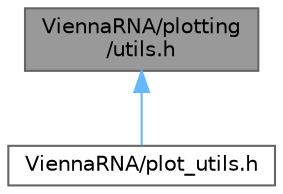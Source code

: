 digraph "ViennaRNA/plotting/utils.h"
{
 // INTERACTIVE_SVG=YES
 // LATEX_PDF_SIZE
  bgcolor="transparent";
  edge [fontname=Helvetica,fontsize=10,labelfontname=Helvetica,labelfontsize=10];
  node [fontname=Helvetica,fontsize=10,shape=box,height=0.2,width=0.4];
  Node1 [label="ViennaRNA/plotting\l/utils.h",height=0.2,width=0.4,color="gray40", fillcolor="grey60", style="filled", fontcolor="black",tooltip="Various utilities to assist in plotting secondary structures and consensus structures."];
  Node1 -> Node2 [dir="back",color="steelblue1",style="solid"];
  Node2 [label="ViennaRNA/plot_utils.h",height=0.2,width=0.4,color="grey40", fillcolor="white", style="filled",URL="$plot__utils_8h.html",tooltip="Use ViennaRNA/plotting/utils.h instead."];
}
